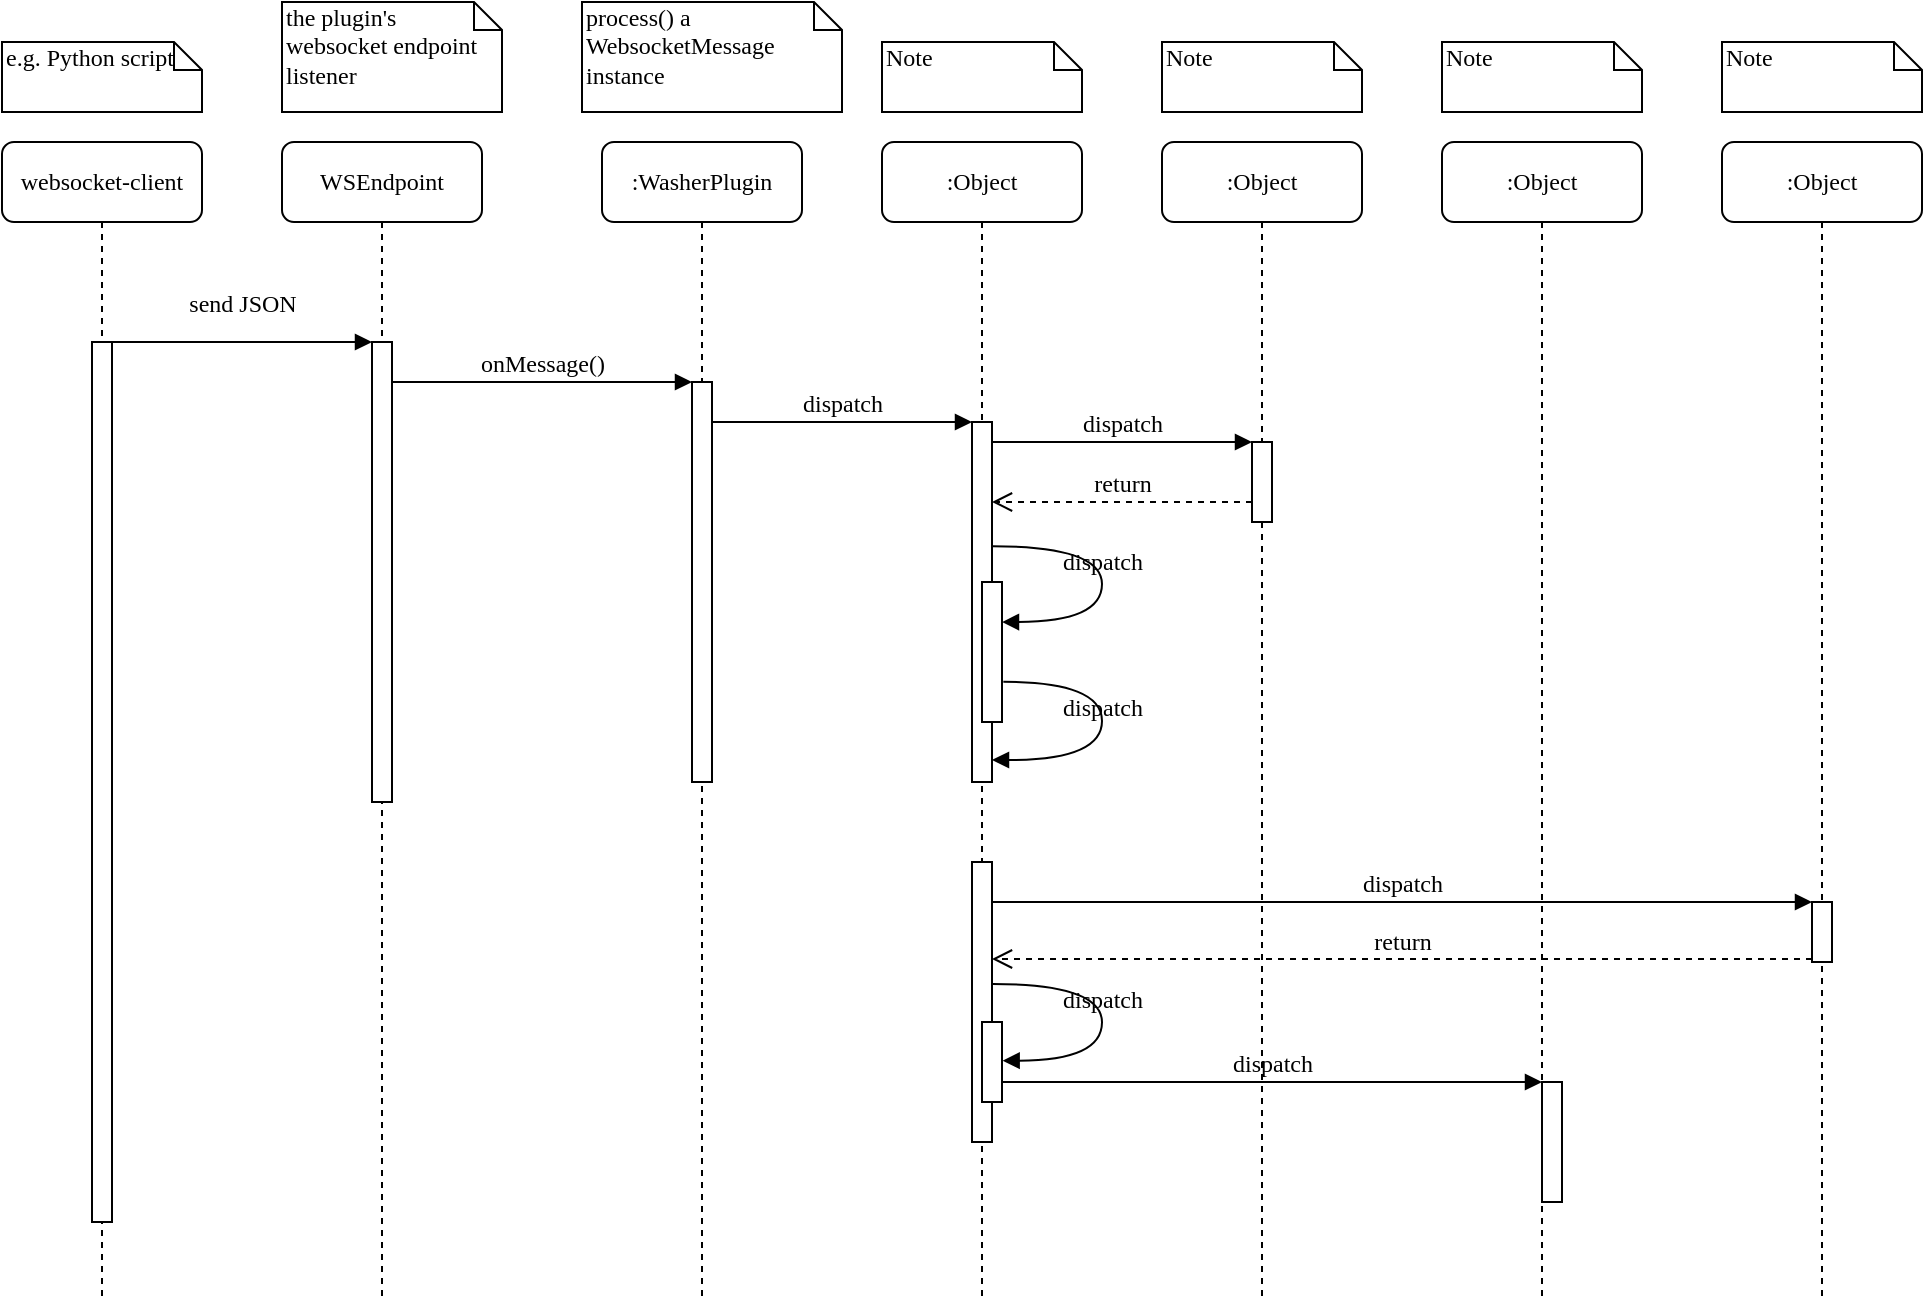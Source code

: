 <mxfile type="github" version="10.6.7"><diagram id="13e1069c-82ec-6db2-03f1-153e76fe0fe0" name="Page-1"><mxGraphModel grid="1" shadow="0" math="0" background="#ffffff" pageHeight="850" pageWidth="1100" pageScale="1" page="1" fold="1" arrows="1" connect="1" tooltips="1" guides="1" gridSize="10" dy="626" dx="842"><root><mxCell id="0"/><mxCell id="1" parent="0"/><mxCell id="7baba1c4bc27f4b0-2" value="WSEndpoint&lt;br&gt;" parent="1" vertex="1" style="shape=umlLifeline;perimeter=lifelinePerimeter;whiteSpace=wrap;html=1;container=1;collapsible=0;recursiveResize=0;outlineConnect=0;rounded=1;shadow=0;comic=0;labelBackgroundColor=none;strokeColor=#000000;strokeWidth=1;fillColor=#FFFFFF;fontFamily=Verdana;fontSize=12;fontColor=#000000;align=center;"><mxGeometry as="geometry" height="580" width="100" y="80" x="240"/></mxCell><mxCell id="7baba1c4bc27f4b0-10" value="" parent="7baba1c4bc27f4b0-2" vertex="1" style="html=1;points=[];perimeter=orthogonalPerimeter;rounded=0;shadow=0;comic=0;labelBackgroundColor=none;strokeColor=#000000;strokeWidth=1;fillColor=#FFFFFF;fontFamily=Verdana;fontSize=12;fontColor=#000000;align=center;"><mxGeometry as="geometry" height="230" width="10" y="100" x="45"/></mxCell><mxCell id="7baba1c4bc27f4b0-3" value=":WasherPlugin&lt;br&gt;" parent="1" vertex="1" style="shape=umlLifeline;perimeter=lifelinePerimeter;whiteSpace=wrap;html=1;container=1;collapsible=0;recursiveResize=0;outlineConnect=0;rounded=1;shadow=0;comic=0;labelBackgroundColor=none;strokeColor=#000000;strokeWidth=1;fillColor=#FFFFFF;fontFamily=Verdana;fontSize=12;fontColor=#000000;align=center;"><mxGeometry as="geometry" height="580" width="100" y="80" x="400"/></mxCell><mxCell id="7baba1c4bc27f4b0-13" value="" parent="7baba1c4bc27f4b0-3" vertex="1" style="html=1;points=[];perimeter=orthogonalPerimeter;rounded=0;shadow=0;comic=0;labelBackgroundColor=none;strokeColor=#000000;strokeWidth=1;fillColor=#FFFFFF;fontFamily=Verdana;fontSize=12;fontColor=#000000;align=center;"><mxGeometry as="geometry" height="200" width="10" y="120" x="45"/></mxCell><mxCell id="7baba1c4bc27f4b0-4" value=":Object" parent="1" vertex="1" style="shape=umlLifeline;perimeter=lifelinePerimeter;whiteSpace=wrap;html=1;container=1;collapsible=0;recursiveResize=0;outlineConnect=0;rounded=1;shadow=0;comic=0;labelBackgroundColor=none;strokeColor=#000000;strokeWidth=1;fillColor=#FFFFFF;fontFamily=Verdana;fontSize=12;fontColor=#000000;align=center;"><mxGeometry as="geometry" height="580" width="100" y="80" x="540"/></mxCell><mxCell id="7baba1c4bc27f4b0-5" value=":Object" parent="1" vertex="1" style="shape=umlLifeline;perimeter=lifelinePerimeter;whiteSpace=wrap;html=1;container=1;collapsible=0;recursiveResize=0;outlineConnect=0;rounded=1;shadow=0;comic=0;labelBackgroundColor=none;strokeColor=#000000;strokeWidth=1;fillColor=#FFFFFF;fontFamily=Verdana;fontSize=12;fontColor=#000000;align=center;"><mxGeometry as="geometry" height="580" width="100" y="80" x="680"/></mxCell><mxCell id="7baba1c4bc27f4b0-6" value=":Object" parent="1" vertex="1" style="shape=umlLifeline;perimeter=lifelinePerimeter;whiteSpace=wrap;html=1;container=1;collapsible=0;recursiveResize=0;outlineConnect=0;rounded=1;shadow=0;comic=0;labelBackgroundColor=none;strokeColor=#000000;strokeWidth=1;fillColor=#FFFFFF;fontFamily=Verdana;fontSize=12;fontColor=#000000;align=center;"><mxGeometry as="geometry" height="580" width="100" y="80" x="820"/></mxCell><mxCell id="7baba1c4bc27f4b0-7" value=":Object" parent="1" vertex="1" style="shape=umlLifeline;perimeter=lifelinePerimeter;whiteSpace=wrap;html=1;container=1;collapsible=0;recursiveResize=0;outlineConnect=0;rounded=1;shadow=0;comic=0;labelBackgroundColor=none;strokeColor=#000000;strokeWidth=1;fillColor=#FFFFFF;fontFamily=Verdana;fontSize=12;fontColor=#000000;align=center;"><mxGeometry as="geometry" height="580" width="100" y="80" x="960"/></mxCell><mxCell id="7baba1c4bc27f4b0-8" value="websocket-client&lt;br&gt;" parent="1" vertex="1" style="shape=umlLifeline;perimeter=lifelinePerimeter;whiteSpace=wrap;html=1;container=1;collapsible=0;recursiveResize=0;outlineConnect=0;rounded=1;shadow=0;comic=0;labelBackgroundColor=none;strokeColor=#000000;strokeWidth=1;fillColor=#FFFFFF;fontFamily=Verdana;fontSize=12;fontColor=#000000;align=center;"><mxGeometry as="geometry" height="580" width="100" y="80" x="100"/></mxCell><mxCell id="7baba1c4bc27f4b0-9" value="" parent="7baba1c4bc27f4b0-8" vertex="1" style="html=1;points=[];perimeter=orthogonalPerimeter;rounded=0;shadow=0;comic=0;labelBackgroundColor=none;strokeColor=#000000;strokeWidth=1;fillColor=#FFFFFF;fontFamily=Verdana;fontSize=12;fontColor=#000000;align=center;"><mxGeometry as="geometry" height="440" width="10" y="100" x="45"/></mxCell><mxCell id="7baba1c4bc27f4b0-16" value="" parent="1" vertex="1" style="html=1;points=[];perimeter=orthogonalPerimeter;rounded=0;shadow=0;comic=0;labelBackgroundColor=none;strokeColor=#000000;strokeWidth=1;fillColor=#FFFFFF;fontFamily=Verdana;fontSize=12;fontColor=#000000;align=center;"><mxGeometry as="geometry" height="180" width="10" y="220" x="585"/></mxCell><mxCell id="7baba1c4bc27f4b0-17" value="dispatch" parent="1" style="html=1;verticalAlign=bottom;endArrow=block;labelBackgroundColor=none;fontFamily=Verdana;fontSize=12;edgeStyle=elbowEdgeStyle;elbow=vertical;" edge="1" target="7baba1c4bc27f4b0-16" source="7baba1c4bc27f4b0-13"><mxGeometry as="geometry" relative="1"><mxPoint as="sourcePoint" y="220" x="510"/><Array as="points"><mxPoint y="220" x="460"/></Array></mxGeometry></mxCell><mxCell id="7baba1c4bc27f4b0-19" value="" parent="1" vertex="1" style="html=1;points=[];perimeter=orthogonalPerimeter;rounded=0;shadow=0;comic=0;labelBackgroundColor=none;strokeColor=#000000;strokeWidth=1;fillColor=#FFFFFF;fontFamily=Verdana;fontSize=12;fontColor=#000000;align=center;"><mxGeometry as="geometry" height="40" width="10" y="230" x="725"/></mxCell><mxCell id="7baba1c4bc27f4b0-20" value="dispatch" parent="1" style="html=1;verticalAlign=bottom;endArrow=block;entryX=0;entryY=0;labelBackgroundColor=none;fontFamily=Verdana;fontSize=12;edgeStyle=elbowEdgeStyle;elbow=vertical;" edge="1" target="7baba1c4bc27f4b0-19" source="7baba1c4bc27f4b0-16"><mxGeometry as="geometry" relative="1"><mxPoint as="sourcePoint" y="230" x="650"/></mxGeometry></mxCell><mxCell id="7baba1c4bc27f4b0-21" value="return" parent="1" style="html=1;verticalAlign=bottom;endArrow=open;dashed=1;endSize=8;labelBackgroundColor=none;fontFamily=Verdana;fontSize=12;edgeStyle=elbowEdgeStyle;elbow=vertical;" edge="1" target="7baba1c4bc27f4b0-16" source="7baba1c4bc27f4b0-19"><mxGeometry as="geometry" relative="1"><mxPoint as="targetPoint" y="306" x="650"/><Array as="points"><mxPoint y="260" x="670"/><mxPoint y="260" x="700"/></Array></mxGeometry></mxCell><mxCell id="7baba1c4bc27f4b0-22" value="" parent="1" vertex="1" style="html=1;points=[];perimeter=orthogonalPerimeter;rounded=0;shadow=0;comic=0;labelBackgroundColor=none;strokeColor=#000000;strokeWidth=1;fillColor=#FFFFFF;fontFamily=Verdana;fontSize=12;fontColor=#000000;align=center;"><mxGeometry as="geometry" height="140" width="10" y="440" x="585"/></mxCell><mxCell id="7baba1c4bc27f4b0-25" value="" parent="1" vertex="1" style="html=1;points=[];perimeter=orthogonalPerimeter;rounded=0;shadow=0;comic=0;labelBackgroundColor=none;strokeColor=#000000;strokeWidth=1;fillColor=#FFFFFF;fontFamily=Verdana;fontSize=12;fontColor=#000000;align=center;"><mxGeometry as="geometry" height="30" width="10" y="460" x="1005"/></mxCell><mxCell id="7baba1c4bc27f4b0-26" value="dispatch" parent="1" style="html=1;verticalAlign=bottom;endArrow=block;entryX=0;entryY=0;labelBackgroundColor=none;fontFamily=Verdana;fontSize=12;" edge="1" target="7baba1c4bc27f4b0-25" source="7baba1c4bc27f4b0-22"><mxGeometry as="geometry" relative="1"><mxPoint as="sourcePoint" y="340" x="930"/></mxGeometry></mxCell><mxCell id="7baba1c4bc27f4b0-27" value="return" parent="1" style="html=1;verticalAlign=bottom;endArrow=open;dashed=1;endSize=8;exitX=0;exitY=0.95;labelBackgroundColor=none;fontFamily=Verdana;fontSize=12;" edge="1" target="7baba1c4bc27f4b0-22" source="7baba1c4bc27f4b0-25"><mxGeometry as="geometry" relative="1"><mxPoint as="targetPoint" y="416" x="930"/></mxGeometry></mxCell><mxCell id="7baba1c4bc27f4b0-28" value="" parent="1" vertex="1" style="html=1;points=[];perimeter=orthogonalPerimeter;rounded=0;shadow=0;comic=0;labelBackgroundColor=none;strokeColor=#000000;strokeWidth=1;fillColor=#FFFFFF;fontFamily=Verdana;fontSize=12;fontColor=#000000;align=center;"><mxGeometry as="geometry" height="60" width="10" y="550" x="870"/></mxCell><mxCell id="7baba1c4bc27f4b0-29" value="dispatch" parent="1" style="html=1;verticalAlign=bottom;endArrow=block;entryX=0;entryY=0;labelBackgroundColor=none;fontFamily=Verdana;fontSize=12;edgeStyle=elbowEdgeStyle;elbow=vertical;" edge="1" target="7baba1c4bc27f4b0-28" source="7baba1c4bc27f4b0-37"><mxGeometry as="geometry" relative="1"><mxPoint as="sourcePoint" y="550" x="800"/></mxGeometry></mxCell><mxCell id="7baba1c4bc27f4b0-11" value="send JSON&lt;br&gt;" parent="1" style="html=1;verticalAlign=bottom;endArrow=block;entryX=0;entryY=0;labelBackgroundColor=none;fontFamily=Verdana;fontSize=12;edgeStyle=elbowEdgeStyle;elbow=vertical;" edge="1" target="7baba1c4bc27f4b0-10" source="7baba1c4bc27f4b0-9"><mxGeometry as="geometry" y="10" relative="1"><mxPoint as="sourcePoint" y="190" x="220"/><mxPoint as="offset"/></mxGeometry></mxCell><mxCell id="7baba1c4bc27f4b0-14" value="onMessage()&lt;br&gt;" parent="1" style="html=1;verticalAlign=bottom;endArrow=block;entryX=0;entryY=0;labelBackgroundColor=none;fontFamily=Verdana;fontSize=12;edgeStyle=elbowEdgeStyle;elbow=vertical;" edge="1" target="7baba1c4bc27f4b0-13" source="7baba1c4bc27f4b0-10"><mxGeometry as="geometry" relative="1"><mxPoint as="sourcePoint" y="200" x="370"/></mxGeometry></mxCell><mxCell id="7baba1c4bc27f4b0-34" value="" parent="1" vertex="1" style="html=1;points=[];perimeter=orthogonalPerimeter;rounded=0;shadow=0;comic=0;labelBackgroundColor=none;strokeColor=#000000;strokeWidth=1;fillColor=#FFFFFF;fontFamily=Verdana;fontSize=12;fontColor=#000000;align=center;"><mxGeometry as="geometry" height="70" width="10" y="300" x="590"/></mxCell><mxCell id="7baba1c4bc27f4b0-35" value="dispatch" parent="1" style="html=1;verticalAlign=bottom;endArrow=block;labelBackgroundColor=none;fontFamily=Verdana;fontSize=12;elbow=vertical;edgeStyle=orthogonalEdgeStyle;curved=1;entryX=1;entryY=0.286;entryPerimeter=0;exitX=1.038;exitY=0.345;exitPerimeter=0;" edge="1" target="7baba1c4bc27f4b0-34" source="7baba1c4bc27f4b0-16"><mxGeometry as="geometry" relative="1"><mxPoint as="sourcePoint" y="230" x="465"/><mxPoint as="targetPoint" y="230" x="595"/><Array as="points"><mxPoint y="282" x="650"/><mxPoint y="320" x="650"/></Array></mxGeometry></mxCell><mxCell id="7baba1c4bc27f4b0-36" value="dispatch" parent="1" style="html=1;verticalAlign=bottom;endArrow=block;labelBackgroundColor=none;fontFamily=Verdana;fontSize=12;elbow=vertical;edgeStyle=orthogonalEdgeStyle;curved=1;exitX=1.066;exitY=0.713;exitPerimeter=0;" edge="1" source="7baba1c4bc27f4b0-34"><mxGeometry as="geometry" relative="1"><mxPoint as="sourcePoint" y="350" x="610.333"/><mxPoint as="targetPoint" y="389" x="595"/><Array as="points"><mxPoint y="350" x="650"/><mxPoint y="389" x="650"/></Array></mxGeometry></mxCell><mxCell id="7baba1c4bc27f4b0-37" value="" parent="1" vertex="1" style="html=1;points=[];perimeter=orthogonalPerimeter;rounded=0;shadow=0;comic=0;labelBackgroundColor=none;strokeColor=#000000;strokeWidth=1;fillColor=#FFFFFF;fontFamily=Verdana;fontSize=12;fontColor=#000000;align=center;"><mxGeometry as="geometry" height="40" width="10" y="520" x="590"/></mxCell><mxCell id="7baba1c4bc27f4b0-39" value="dispatch" parent="1" style="html=1;verticalAlign=bottom;endArrow=block;labelBackgroundColor=none;fontFamily=Verdana;fontSize=12;elbow=vertical;edgeStyle=orthogonalEdgeStyle;curved=1;entryX=1;entryY=0.286;entryPerimeter=0;exitX=1.038;exitY=0.345;exitPerimeter=0;" edge="1"><mxGeometry as="geometry" relative="1"><mxPoint as="sourcePoint" y="501" x="595.333"/><mxPoint as="targetPoint" y="539.333" x="600.333"/><Array as="points"><mxPoint y="501" x="650"/><mxPoint y="539" x="650"/></Array></mxGeometry></mxCell><mxCell id="7baba1c4bc27f4b0-40" value="e.g. Python script&lt;br&gt;" parent="1" vertex="1" style="shape=note;whiteSpace=wrap;html=1;size=14;verticalAlign=top;align=left;spacingTop=-6;rounded=0;shadow=0;comic=0;labelBackgroundColor=none;strokeColor=#000000;strokeWidth=1;fillColor=#FFFFFF;fontFamily=Verdana;fontSize=12;fontColor=#000000;"><mxGeometry as="geometry" height="35" width="100" y="30" x="100"/></mxCell><mxCell id="7baba1c4bc27f4b0-41" value="the plugin's websocket endpoint listener&lt;br&gt;" parent="1" vertex="1" style="shape=note;whiteSpace=wrap;html=1;size=14;verticalAlign=top;align=left;spacingTop=-6;rounded=0;shadow=0;comic=0;labelBackgroundColor=none;strokeColor=#000000;strokeWidth=1;fillColor=#FFFFFF;fontFamily=Verdana;fontSize=12;fontColor=#000000;"><mxGeometry as="geometry" height="55" width="110" y="10" x="240"/></mxCell><mxCell id="7baba1c4bc27f4b0-42" value="process() a WebsocketMessage instance&lt;br&gt;" parent="1" vertex="1" style="shape=note;whiteSpace=wrap;html=1;size=14;verticalAlign=top;align=left;spacingTop=-6;rounded=0;shadow=0;comic=0;labelBackgroundColor=none;strokeColor=#000000;strokeWidth=1;fillColor=#FFFFFF;fontFamily=Verdana;fontSize=12;fontColor=#000000;"><mxGeometry as="geometry" height="55" width="130" y="10" x="390"/></mxCell><mxCell id="7baba1c4bc27f4b0-43" value="Note" parent="1" vertex="1" style="shape=note;whiteSpace=wrap;html=1;size=14;verticalAlign=top;align=left;spacingTop=-6;rounded=0;shadow=0;comic=0;labelBackgroundColor=none;strokeColor=#000000;strokeWidth=1;fillColor=#FFFFFF;fontFamily=Verdana;fontSize=12;fontColor=#000000;"><mxGeometry as="geometry" height="35" width="100" y="30" x="540"/></mxCell><mxCell id="7baba1c4bc27f4b0-44" value="Note" parent="1" vertex="1" style="shape=note;whiteSpace=wrap;html=1;size=14;verticalAlign=top;align=left;spacingTop=-6;rounded=0;shadow=0;comic=0;labelBackgroundColor=none;strokeColor=#000000;strokeWidth=1;fillColor=#FFFFFF;fontFamily=Verdana;fontSize=12;fontColor=#000000;"><mxGeometry as="geometry" height="35" width="100" y="30" x="680"/></mxCell><mxCell id="7baba1c4bc27f4b0-45" value="Note" parent="1" vertex="1" style="shape=note;whiteSpace=wrap;html=1;size=14;verticalAlign=top;align=left;spacingTop=-6;rounded=0;shadow=0;comic=0;labelBackgroundColor=none;strokeColor=#000000;strokeWidth=1;fillColor=#FFFFFF;fontFamily=Verdana;fontSize=12;fontColor=#000000;"><mxGeometry as="geometry" height="35" width="100" y="30" x="820"/></mxCell><mxCell id="7baba1c4bc27f4b0-46" value="Note" parent="1" vertex="1" style="shape=note;whiteSpace=wrap;html=1;size=14;verticalAlign=top;align=left;spacingTop=-6;rounded=0;shadow=0;comic=0;labelBackgroundColor=none;strokeColor=#000000;strokeWidth=1;fillColor=#FFFFFF;fontFamily=Verdana;fontSize=12;fontColor=#000000;"><mxGeometry as="geometry" height="35" width="100" y="30" x="960"/></mxCell></root></mxGraphModel></diagram></mxfile>
